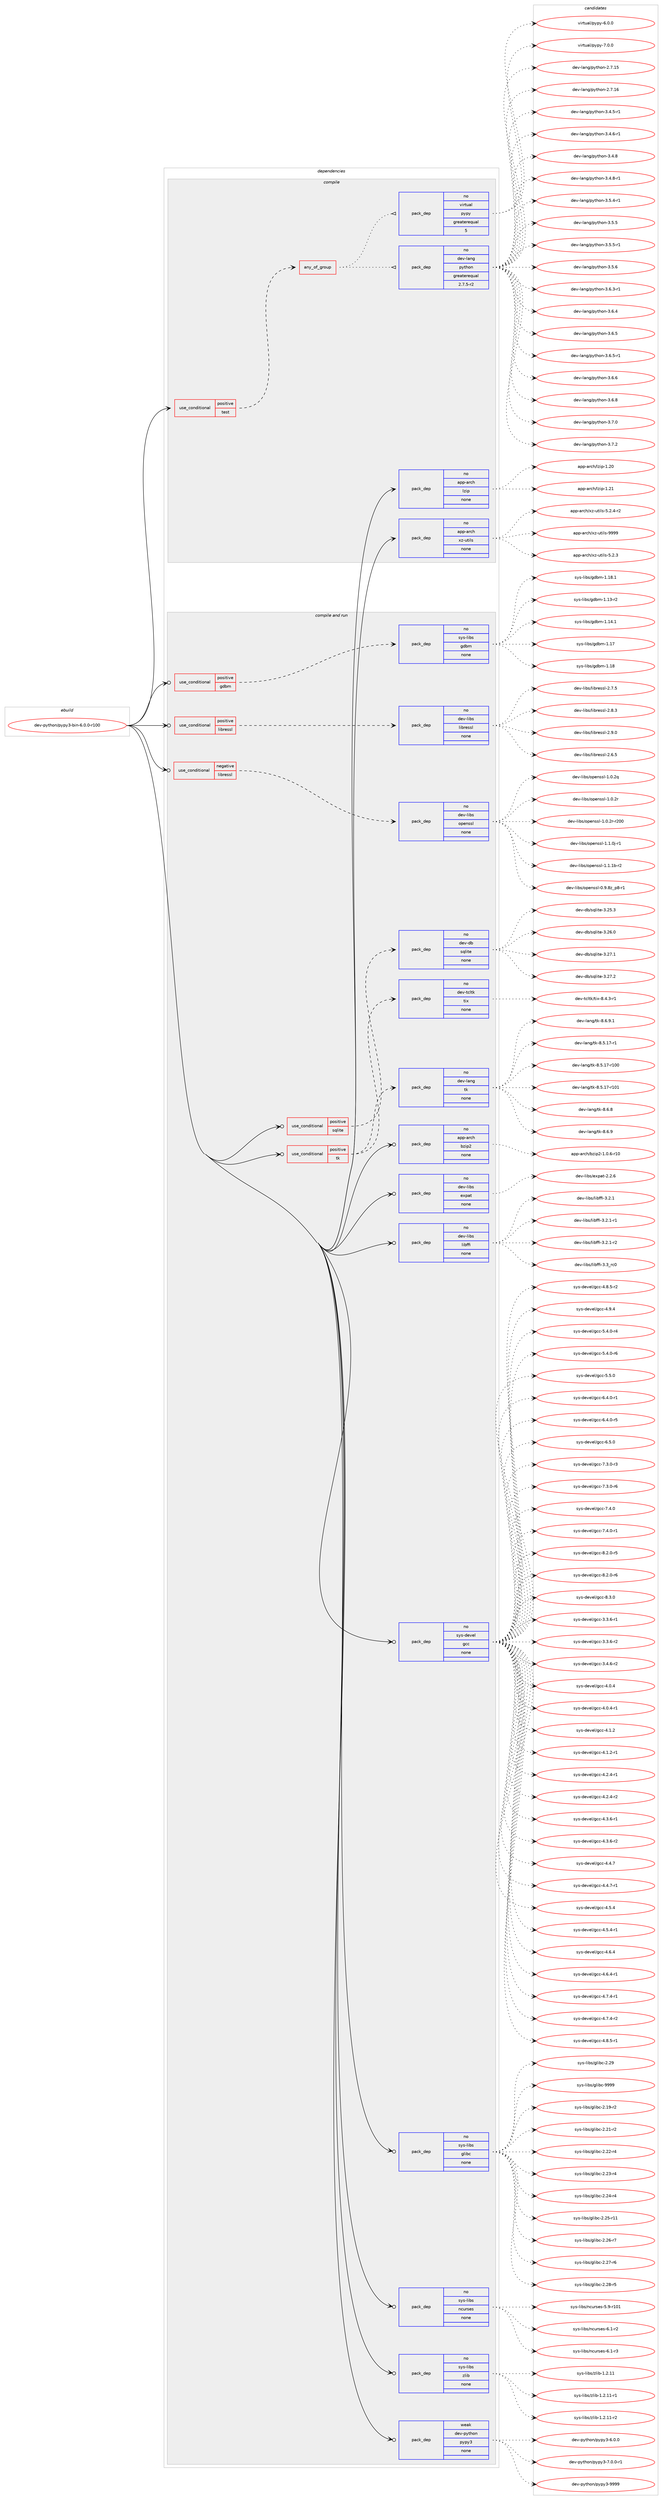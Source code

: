 digraph prolog {

# *************
# Graph options
# *************

newrank=true;
concentrate=true;
compound=true;
graph [rankdir=LR,fontname=Helvetica,fontsize=10,ranksep=1.5];#, ranksep=2.5, nodesep=0.2];
edge  [arrowhead=vee];
node  [fontname=Helvetica,fontsize=10];

# **********
# The ebuild
# **********

subgraph cluster_leftcol {
color=gray;
rank=same;
label=<<i>ebuild</i>>;
id [label="dev-python/pypy3-bin-6.0.0-r100", color=red, width=4, href="../dev-python/pypy3-bin-6.0.0-r100.svg"];
}

# ****************
# The dependencies
# ****************

subgraph cluster_midcol {
color=gray;
label=<<i>dependencies</i>>;
subgraph cluster_compile {
fillcolor="#eeeeee";
style=filled;
label=<<i>compile</i>>;
subgraph cond381607 {
dependency1431725 [label=<<TABLE BORDER="0" CELLBORDER="1" CELLSPACING="0" CELLPADDING="4"><TR><TD ROWSPAN="3" CELLPADDING="10">use_conditional</TD></TR><TR><TD>positive</TD></TR><TR><TD>test</TD></TR></TABLE>>, shape=none, color=red];
subgraph any22750 {
dependency1431726 [label=<<TABLE BORDER="0" CELLBORDER="1" CELLSPACING="0" CELLPADDING="4"><TR><TD CELLPADDING="10">any_of_group</TD></TR></TABLE>>, shape=none, color=red];subgraph pack1026781 {
dependency1431727 [label=<<TABLE BORDER="0" CELLBORDER="1" CELLSPACING="0" CELLPADDING="4" WIDTH="220"><TR><TD ROWSPAN="6" CELLPADDING="30">pack_dep</TD></TR><TR><TD WIDTH="110">no</TD></TR><TR><TD>dev-lang</TD></TR><TR><TD>python</TD></TR><TR><TD>greaterequal</TD></TR><TR><TD>2.7.5-r2</TD></TR></TABLE>>, shape=none, color=blue];
}
dependency1431726:e -> dependency1431727:w [weight=20,style="dotted",arrowhead="oinv"];
subgraph pack1026782 {
dependency1431728 [label=<<TABLE BORDER="0" CELLBORDER="1" CELLSPACING="0" CELLPADDING="4" WIDTH="220"><TR><TD ROWSPAN="6" CELLPADDING="30">pack_dep</TD></TR><TR><TD WIDTH="110">no</TD></TR><TR><TD>virtual</TD></TR><TR><TD>pypy</TD></TR><TR><TD>greaterequal</TD></TR><TR><TD>5</TD></TR></TABLE>>, shape=none, color=blue];
}
dependency1431726:e -> dependency1431728:w [weight=20,style="dotted",arrowhead="oinv"];
}
dependency1431725:e -> dependency1431726:w [weight=20,style="dashed",arrowhead="vee"];
}
id:e -> dependency1431725:w [weight=20,style="solid",arrowhead="vee"];
subgraph pack1026783 {
dependency1431729 [label=<<TABLE BORDER="0" CELLBORDER="1" CELLSPACING="0" CELLPADDING="4" WIDTH="220"><TR><TD ROWSPAN="6" CELLPADDING="30">pack_dep</TD></TR><TR><TD WIDTH="110">no</TD></TR><TR><TD>app-arch</TD></TR><TR><TD>lzip</TD></TR><TR><TD>none</TD></TR><TR><TD></TD></TR></TABLE>>, shape=none, color=blue];
}
id:e -> dependency1431729:w [weight=20,style="solid",arrowhead="vee"];
subgraph pack1026784 {
dependency1431730 [label=<<TABLE BORDER="0" CELLBORDER="1" CELLSPACING="0" CELLPADDING="4" WIDTH="220"><TR><TD ROWSPAN="6" CELLPADDING="30">pack_dep</TD></TR><TR><TD WIDTH="110">no</TD></TR><TR><TD>app-arch</TD></TR><TR><TD>xz-utils</TD></TR><TR><TD>none</TD></TR><TR><TD></TD></TR></TABLE>>, shape=none, color=blue];
}
id:e -> dependency1431730:w [weight=20,style="solid",arrowhead="vee"];
}
subgraph cluster_compileandrun {
fillcolor="#eeeeee";
style=filled;
label=<<i>compile and run</i>>;
subgraph cond381608 {
dependency1431731 [label=<<TABLE BORDER="0" CELLBORDER="1" CELLSPACING="0" CELLPADDING="4"><TR><TD ROWSPAN="3" CELLPADDING="10">use_conditional</TD></TR><TR><TD>negative</TD></TR><TR><TD>libressl</TD></TR></TABLE>>, shape=none, color=red];
subgraph pack1026785 {
dependency1431732 [label=<<TABLE BORDER="0" CELLBORDER="1" CELLSPACING="0" CELLPADDING="4" WIDTH="220"><TR><TD ROWSPAN="6" CELLPADDING="30">pack_dep</TD></TR><TR><TD WIDTH="110">no</TD></TR><TR><TD>dev-libs</TD></TR><TR><TD>openssl</TD></TR><TR><TD>none</TD></TR><TR><TD></TD></TR></TABLE>>, shape=none, color=blue];
}
dependency1431731:e -> dependency1431732:w [weight=20,style="dashed",arrowhead="vee"];
}
id:e -> dependency1431731:w [weight=20,style="solid",arrowhead="odotvee"];
subgraph cond381609 {
dependency1431733 [label=<<TABLE BORDER="0" CELLBORDER="1" CELLSPACING="0" CELLPADDING="4"><TR><TD ROWSPAN="3" CELLPADDING="10">use_conditional</TD></TR><TR><TD>positive</TD></TR><TR><TD>gdbm</TD></TR></TABLE>>, shape=none, color=red];
subgraph pack1026786 {
dependency1431734 [label=<<TABLE BORDER="0" CELLBORDER="1" CELLSPACING="0" CELLPADDING="4" WIDTH="220"><TR><TD ROWSPAN="6" CELLPADDING="30">pack_dep</TD></TR><TR><TD WIDTH="110">no</TD></TR><TR><TD>sys-libs</TD></TR><TR><TD>gdbm</TD></TR><TR><TD>none</TD></TR><TR><TD></TD></TR></TABLE>>, shape=none, color=blue];
}
dependency1431733:e -> dependency1431734:w [weight=20,style="dashed",arrowhead="vee"];
}
id:e -> dependency1431733:w [weight=20,style="solid",arrowhead="odotvee"];
subgraph cond381610 {
dependency1431735 [label=<<TABLE BORDER="0" CELLBORDER="1" CELLSPACING="0" CELLPADDING="4"><TR><TD ROWSPAN="3" CELLPADDING="10">use_conditional</TD></TR><TR><TD>positive</TD></TR><TR><TD>libressl</TD></TR></TABLE>>, shape=none, color=red];
subgraph pack1026787 {
dependency1431736 [label=<<TABLE BORDER="0" CELLBORDER="1" CELLSPACING="0" CELLPADDING="4" WIDTH="220"><TR><TD ROWSPAN="6" CELLPADDING="30">pack_dep</TD></TR><TR><TD WIDTH="110">no</TD></TR><TR><TD>dev-libs</TD></TR><TR><TD>libressl</TD></TR><TR><TD>none</TD></TR><TR><TD></TD></TR></TABLE>>, shape=none, color=blue];
}
dependency1431735:e -> dependency1431736:w [weight=20,style="dashed",arrowhead="vee"];
}
id:e -> dependency1431735:w [weight=20,style="solid",arrowhead="odotvee"];
subgraph cond381611 {
dependency1431737 [label=<<TABLE BORDER="0" CELLBORDER="1" CELLSPACING="0" CELLPADDING="4"><TR><TD ROWSPAN="3" CELLPADDING="10">use_conditional</TD></TR><TR><TD>positive</TD></TR><TR><TD>sqlite</TD></TR></TABLE>>, shape=none, color=red];
subgraph pack1026788 {
dependency1431738 [label=<<TABLE BORDER="0" CELLBORDER="1" CELLSPACING="0" CELLPADDING="4" WIDTH="220"><TR><TD ROWSPAN="6" CELLPADDING="30">pack_dep</TD></TR><TR><TD WIDTH="110">no</TD></TR><TR><TD>dev-db</TD></TR><TR><TD>sqlite</TD></TR><TR><TD>none</TD></TR><TR><TD></TD></TR></TABLE>>, shape=none, color=blue];
}
dependency1431737:e -> dependency1431738:w [weight=20,style="dashed",arrowhead="vee"];
}
id:e -> dependency1431737:w [weight=20,style="solid",arrowhead="odotvee"];
subgraph cond381612 {
dependency1431739 [label=<<TABLE BORDER="0" CELLBORDER="1" CELLSPACING="0" CELLPADDING="4"><TR><TD ROWSPAN="3" CELLPADDING="10">use_conditional</TD></TR><TR><TD>positive</TD></TR><TR><TD>tk</TD></TR></TABLE>>, shape=none, color=red];
subgraph pack1026789 {
dependency1431740 [label=<<TABLE BORDER="0" CELLBORDER="1" CELLSPACING="0" CELLPADDING="4" WIDTH="220"><TR><TD ROWSPAN="6" CELLPADDING="30">pack_dep</TD></TR><TR><TD WIDTH="110">no</TD></TR><TR><TD>dev-lang</TD></TR><TR><TD>tk</TD></TR><TR><TD>none</TD></TR><TR><TD></TD></TR></TABLE>>, shape=none, color=blue];
}
dependency1431739:e -> dependency1431740:w [weight=20,style="dashed",arrowhead="vee"];
subgraph pack1026790 {
dependency1431741 [label=<<TABLE BORDER="0" CELLBORDER="1" CELLSPACING="0" CELLPADDING="4" WIDTH="220"><TR><TD ROWSPAN="6" CELLPADDING="30">pack_dep</TD></TR><TR><TD WIDTH="110">no</TD></TR><TR><TD>dev-tcltk</TD></TR><TR><TD>tix</TD></TR><TR><TD>none</TD></TR><TR><TD></TD></TR></TABLE>>, shape=none, color=blue];
}
dependency1431739:e -> dependency1431741:w [weight=20,style="dashed",arrowhead="vee"];
}
id:e -> dependency1431739:w [weight=20,style="solid",arrowhead="odotvee"];
subgraph pack1026791 {
dependency1431742 [label=<<TABLE BORDER="0" CELLBORDER="1" CELLSPACING="0" CELLPADDING="4" WIDTH="220"><TR><TD ROWSPAN="6" CELLPADDING="30">pack_dep</TD></TR><TR><TD WIDTH="110">no</TD></TR><TR><TD>app-arch</TD></TR><TR><TD>bzip2</TD></TR><TR><TD>none</TD></TR><TR><TD></TD></TR></TABLE>>, shape=none, color=blue];
}
id:e -> dependency1431742:w [weight=20,style="solid",arrowhead="odotvee"];
subgraph pack1026792 {
dependency1431743 [label=<<TABLE BORDER="0" CELLBORDER="1" CELLSPACING="0" CELLPADDING="4" WIDTH="220"><TR><TD ROWSPAN="6" CELLPADDING="30">pack_dep</TD></TR><TR><TD WIDTH="110">no</TD></TR><TR><TD>dev-libs</TD></TR><TR><TD>expat</TD></TR><TR><TD>none</TD></TR><TR><TD></TD></TR></TABLE>>, shape=none, color=blue];
}
id:e -> dependency1431743:w [weight=20,style="solid",arrowhead="odotvee"];
subgraph pack1026793 {
dependency1431744 [label=<<TABLE BORDER="0" CELLBORDER="1" CELLSPACING="0" CELLPADDING="4" WIDTH="220"><TR><TD ROWSPAN="6" CELLPADDING="30">pack_dep</TD></TR><TR><TD WIDTH="110">no</TD></TR><TR><TD>dev-libs</TD></TR><TR><TD>libffi</TD></TR><TR><TD>none</TD></TR><TR><TD></TD></TR></TABLE>>, shape=none, color=blue];
}
id:e -> dependency1431744:w [weight=20,style="solid",arrowhead="odotvee"];
subgraph pack1026794 {
dependency1431745 [label=<<TABLE BORDER="0" CELLBORDER="1" CELLSPACING="0" CELLPADDING="4" WIDTH="220"><TR><TD ROWSPAN="6" CELLPADDING="30">pack_dep</TD></TR><TR><TD WIDTH="110">no</TD></TR><TR><TD>sys-devel</TD></TR><TR><TD>gcc</TD></TR><TR><TD>none</TD></TR><TR><TD></TD></TR></TABLE>>, shape=none, color=blue];
}
id:e -> dependency1431745:w [weight=20,style="solid",arrowhead="odotvee"];
subgraph pack1026795 {
dependency1431746 [label=<<TABLE BORDER="0" CELLBORDER="1" CELLSPACING="0" CELLPADDING="4" WIDTH="220"><TR><TD ROWSPAN="6" CELLPADDING="30">pack_dep</TD></TR><TR><TD WIDTH="110">no</TD></TR><TR><TD>sys-libs</TD></TR><TR><TD>glibc</TD></TR><TR><TD>none</TD></TR><TR><TD></TD></TR></TABLE>>, shape=none, color=blue];
}
id:e -> dependency1431746:w [weight=20,style="solid",arrowhead="odotvee"];
subgraph pack1026796 {
dependency1431747 [label=<<TABLE BORDER="0" CELLBORDER="1" CELLSPACING="0" CELLPADDING="4" WIDTH="220"><TR><TD ROWSPAN="6" CELLPADDING="30">pack_dep</TD></TR><TR><TD WIDTH="110">no</TD></TR><TR><TD>sys-libs</TD></TR><TR><TD>ncurses</TD></TR><TR><TD>none</TD></TR><TR><TD></TD></TR></TABLE>>, shape=none, color=blue];
}
id:e -> dependency1431747:w [weight=20,style="solid",arrowhead="odotvee"];
subgraph pack1026797 {
dependency1431748 [label=<<TABLE BORDER="0" CELLBORDER="1" CELLSPACING="0" CELLPADDING="4" WIDTH="220"><TR><TD ROWSPAN="6" CELLPADDING="30">pack_dep</TD></TR><TR><TD WIDTH="110">no</TD></TR><TR><TD>sys-libs</TD></TR><TR><TD>zlib</TD></TR><TR><TD>none</TD></TR><TR><TD></TD></TR></TABLE>>, shape=none, color=blue];
}
id:e -> dependency1431748:w [weight=20,style="solid",arrowhead="odotvee"];
subgraph pack1026798 {
dependency1431749 [label=<<TABLE BORDER="0" CELLBORDER="1" CELLSPACING="0" CELLPADDING="4" WIDTH="220"><TR><TD ROWSPAN="6" CELLPADDING="30">pack_dep</TD></TR><TR><TD WIDTH="110">weak</TD></TR><TR><TD>dev-python</TD></TR><TR><TD>pypy3</TD></TR><TR><TD>none</TD></TR><TR><TD></TD></TR></TABLE>>, shape=none, color=blue];
}
id:e -> dependency1431749:w [weight=20,style="solid",arrowhead="odotvee"];
}
subgraph cluster_run {
fillcolor="#eeeeee";
style=filled;
label=<<i>run</i>>;
}
}

# **************
# The candidates
# **************

subgraph cluster_choices {
rank=same;
color=gray;
label=<<i>candidates</i>>;

subgraph choice1026781 {
color=black;
nodesep=1;
choice10010111845108971101034711212111610411111045504655464953 [label="dev-lang/python-2.7.15", color=red, width=4,href="../dev-lang/python-2.7.15.svg"];
choice10010111845108971101034711212111610411111045504655464954 [label="dev-lang/python-2.7.16", color=red, width=4,href="../dev-lang/python-2.7.16.svg"];
choice1001011184510897110103471121211161041111104551465246534511449 [label="dev-lang/python-3.4.5-r1", color=red, width=4,href="../dev-lang/python-3.4.5-r1.svg"];
choice1001011184510897110103471121211161041111104551465246544511449 [label="dev-lang/python-3.4.6-r1", color=red, width=4,href="../dev-lang/python-3.4.6-r1.svg"];
choice100101118451089711010347112121116104111110455146524656 [label="dev-lang/python-3.4.8", color=red, width=4,href="../dev-lang/python-3.4.8.svg"];
choice1001011184510897110103471121211161041111104551465246564511449 [label="dev-lang/python-3.4.8-r1", color=red, width=4,href="../dev-lang/python-3.4.8-r1.svg"];
choice1001011184510897110103471121211161041111104551465346524511449 [label="dev-lang/python-3.5.4-r1", color=red, width=4,href="../dev-lang/python-3.5.4-r1.svg"];
choice100101118451089711010347112121116104111110455146534653 [label="dev-lang/python-3.5.5", color=red, width=4,href="../dev-lang/python-3.5.5.svg"];
choice1001011184510897110103471121211161041111104551465346534511449 [label="dev-lang/python-3.5.5-r1", color=red, width=4,href="../dev-lang/python-3.5.5-r1.svg"];
choice100101118451089711010347112121116104111110455146534654 [label="dev-lang/python-3.5.6", color=red, width=4,href="../dev-lang/python-3.5.6.svg"];
choice1001011184510897110103471121211161041111104551465446514511449 [label="dev-lang/python-3.6.3-r1", color=red, width=4,href="../dev-lang/python-3.6.3-r1.svg"];
choice100101118451089711010347112121116104111110455146544652 [label="dev-lang/python-3.6.4", color=red, width=4,href="../dev-lang/python-3.6.4.svg"];
choice100101118451089711010347112121116104111110455146544653 [label="dev-lang/python-3.6.5", color=red, width=4,href="../dev-lang/python-3.6.5.svg"];
choice1001011184510897110103471121211161041111104551465446534511449 [label="dev-lang/python-3.6.5-r1", color=red, width=4,href="../dev-lang/python-3.6.5-r1.svg"];
choice100101118451089711010347112121116104111110455146544654 [label="dev-lang/python-3.6.6", color=red, width=4,href="../dev-lang/python-3.6.6.svg"];
choice100101118451089711010347112121116104111110455146544656 [label="dev-lang/python-3.6.8", color=red, width=4,href="../dev-lang/python-3.6.8.svg"];
choice100101118451089711010347112121116104111110455146554648 [label="dev-lang/python-3.7.0", color=red, width=4,href="../dev-lang/python-3.7.0.svg"];
choice100101118451089711010347112121116104111110455146554650 [label="dev-lang/python-3.7.2", color=red, width=4,href="../dev-lang/python-3.7.2.svg"];
dependency1431727:e -> choice10010111845108971101034711212111610411111045504655464953:w [style=dotted,weight="100"];
dependency1431727:e -> choice10010111845108971101034711212111610411111045504655464954:w [style=dotted,weight="100"];
dependency1431727:e -> choice1001011184510897110103471121211161041111104551465246534511449:w [style=dotted,weight="100"];
dependency1431727:e -> choice1001011184510897110103471121211161041111104551465246544511449:w [style=dotted,weight="100"];
dependency1431727:e -> choice100101118451089711010347112121116104111110455146524656:w [style=dotted,weight="100"];
dependency1431727:e -> choice1001011184510897110103471121211161041111104551465246564511449:w [style=dotted,weight="100"];
dependency1431727:e -> choice1001011184510897110103471121211161041111104551465346524511449:w [style=dotted,weight="100"];
dependency1431727:e -> choice100101118451089711010347112121116104111110455146534653:w [style=dotted,weight="100"];
dependency1431727:e -> choice1001011184510897110103471121211161041111104551465346534511449:w [style=dotted,weight="100"];
dependency1431727:e -> choice100101118451089711010347112121116104111110455146534654:w [style=dotted,weight="100"];
dependency1431727:e -> choice1001011184510897110103471121211161041111104551465446514511449:w [style=dotted,weight="100"];
dependency1431727:e -> choice100101118451089711010347112121116104111110455146544652:w [style=dotted,weight="100"];
dependency1431727:e -> choice100101118451089711010347112121116104111110455146544653:w [style=dotted,weight="100"];
dependency1431727:e -> choice1001011184510897110103471121211161041111104551465446534511449:w [style=dotted,weight="100"];
dependency1431727:e -> choice100101118451089711010347112121116104111110455146544654:w [style=dotted,weight="100"];
dependency1431727:e -> choice100101118451089711010347112121116104111110455146544656:w [style=dotted,weight="100"];
dependency1431727:e -> choice100101118451089711010347112121116104111110455146554648:w [style=dotted,weight="100"];
dependency1431727:e -> choice100101118451089711010347112121116104111110455146554650:w [style=dotted,weight="100"];
}
subgraph choice1026782 {
color=black;
nodesep=1;
choice1181051141161179710847112121112121455446484648 [label="virtual/pypy-6.0.0", color=red, width=4,href="../virtual/pypy-6.0.0.svg"];
choice1181051141161179710847112121112121455546484648 [label="virtual/pypy-7.0.0", color=red, width=4,href="../virtual/pypy-7.0.0.svg"];
dependency1431728:e -> choice1181051141161179710847112121112121455446484648:w [style=dotted,weight="100"];
dependency1431728:e -> choice1181051141161179710847112121112121455546484648:w [style=dotted,weight="100"];
}
subgraph choice1026783 {
color=black;
nodesep=1;
choice97112112459711499104471081221051124549465048 [label="app-arch/lzip-1.20", color=red, width=4,href="../app-arch/lzip-1.20.svg"];
choice97112112459711499104471081221051124549465049 [label="app-arch/lzip-1.21", color=red, width=4,href="../app-arch/lzip-1.21.svg"];
dependency1431729:e -> choice97112112459711499104471081221051124549465048:w [style=dotted,weight="100"];
dependency1431729:e -> choice97112112459711499104471081221051124549465049:w [style=dotted,weight="100"];
}
subgraph choice1026784 {
color=black;
nodesep=1;
choice971121124597114991044712012245117116105108115455346504651 [label="app-arch/xz-utils-5.2.3", color=red, width=4,href="../app-arch/xz-utils-5.2.3.svg"];
choice9711211245971149910447120122451171161051081154553465046524511450 [label="app-arch/xz-utils-5.2.4-r2", color=red, width=4,href="../app-arch/xz-utils-5.2.4-r2.svg"];
choice9711211245971149910447120122451171161051081154557575757 [label="app-arch/xz-utils-9999", color=red, width=4,href="../app-arch/xz-utils-9999.svg"];
dependency1431730:e -> choice971121124597114991044712012245117116105108115455346504651:w [style=dotted,weight="100"];
dependency1431730:e -> choice9711211245971149910447120122451171161051081154553465046524511450:w [style=dotted,weight="100"];
dependency1431730:e -> choice9711211245971149910447120122451171161051081154557575757:w [style=dotted,weight="100"];
}
subgraph choice1026785 {
color=black;
nodesep=1;
choice10010111845108105981154711111210111011511510845484657465612295112564511449 [label="dev-libs/openssl-0.9.8z_p8-r1", color=red, width=4,href="../dev-libs/openssl-0.9.8z_p8-r1.svg"];
choice100101118451081059811547111112101110115115108454946484650113 [label="dev-libs/openssl-1.0.2q", color=red, width=4,href="../dev-libs/openssl-1.0.2q.svg"];
choice100101118451081059811547111112101110115115108454946484650114 [label="dev-libs/openssl-1.0.2r", color=red, width=4,href="../dev-libs/openssl-1.0.2r.svg"];
choice10010111845108105981154711111210111011511510845494648465011445114504848 [label="dev-libs/openssl-1.0.2r-r200", color=red, width=4,href="../dev-libs/openssl-1.0.2r-r200.svg"];
choice1001011184510810598115471111121011101151151084549464946481064511449 [label="dev-libs/openssl-1.1.0j-r1", color=red, width=4,href="../dev-libs/openssl-1.1.0j-r1.svg"];
choice100101118451081059811547111112101110115115108454946494649984511450 [label="dev-libs/openssl-1.1.1b-r2", color=red, width=4,href="../dev-libs/openssl-1.1.1b-r2.svg"];
dependency1431732:e -> choice10010111845108105981154711111210111011511510845484657465612295112564511449:w [style=dotted,weight="100"];
dependency1431732:e -> choice100101118451081059811547111112101110115115108454946484650113:w [style=dotted,weight="100"];
dependency1431732:e -> choice100101118451081059811547111112101110115115108454946484650114:w [style=dotted,weight="100"];
dependency1431732:e -> choice10010111845108105981154711111210111011511510845494648465011445114504848:w [style=dotted,weight="100"];
dependency1431732:e -> choice1001011184510810598115471111121011101151151084549464946481064511449:w [style=dotted,weight="100"];
dependency1431732:e -> choice100101118451081059811547111112101110115115108454946494649984511450:w [style=dotted,weight="100"];
}
subgraph choice1026786 {
color=black;
nodesep=1;
choice1151211154510810598115471031009810945494649514511450 [label="sys-libs/gdbm-1.13-r2", color=red, width=4,href="../sys-libs/gdbm-1.13-r2.svg"];
choice1151211154510810598115471031009810945494649524649 [label="sys-libs/gdbm-1.14.1", color=red, width=4,href="../sys-libs/gdbm-1.14.1.svg"];
choice115121115451081059811547103100981094549464955 [label="sys-libs/gdbm-1.17", color=red, width=4,href="../sys-libs/gdbm-1.17.svg"];
choice115121115451081059811547103100981094549464956 [label="sys-libs/gdbm-1.18", color=red, width=4,href="../sys-libs/gdbm-1.18.svg"];
choice1151211154510810598115471031009810945494649564649 [label="sys-libs/gdbm-1.18.1", color=red, width=4,href="../sys-libs/gdbm-1.18.1.svg"];
dependency1431734:e -> choice1151211154510810598115471031009810945494649514511450:w [style=dotted,weight="100"];
dependency1431734:e -> choice1151211154510810598115471031009810945494649524649:w [style=dotted,weight="100"];
dependency1431734:e -> choice115121115451081059811547103100981094549464955:w [style=dotted,weight="100"];
dependency1431734:e -> choice115121115451081059811547103100981094549464956:w [style=dotted,weight="100"];
dependency1431734:e -> choice1151211154510810598115471031009810945494649564649:w [style=dotted,weight="100"];
}
subgraph choice1026787 {
color=black;
nodesep=1;
choice10010111845108105981154710810598114101115115108455046544653 [label="dev-libs/libressl-2.6.5", color=red, width=4,href="../dev-libs/libressl-2.6.5.svg"];
choice10010111845108105981154710810598114101115115108455046554653 [label="dev-libs/libressl-2.7.5", color=red, width=4,href="../dev-libs/libressl-2.7.5.svg"];
choice10010111845108105981154710810598114101115115108455046564651 [label="dev-libs/libressl-2.8.3", color=red, width=4,href="../dev-libs/libressl-2.8.3.svg"];
choice10010111845108105981154710810598114101115115108455046574648 [label="dev-libs/libressl-2.9.0", color=red, width=4,href="../dev-libs/libressl-2.9.0.svg"];
dependency1431736:e -> choice10010111845108105981154710810598114101115115108455046544653:w [style=dotted,weight="100"];
dependency1431736:e -> choice10010111845108105981154710810598114101115115108455046554653:w [style=dotted,weight="100"];
dependency1431736:e -> choice10010111845108105981154710810598114101115115108455046564651:w [style=dotted,weight="100"];
dependency1431736:e -> choice10010111845108105981154710810598114101115115108455046574648:w [style=dotted,weight="100"];
}
subgraph choice1026788 {
color=black;
nodesep=1;
choice10010111845100984711511310810511610145514650534651 [label="dev-db/sqlite-3.25.3", color=red, width=4,href="../dev-db/sqlite-3.25.3.svg"];
choice10010111845100984711511310810511610145514650544648 [label="dev-db/sqlite-3.26.0", color=red, width=4,href="../dev-db/sqlite-3.26.0.svg"];
choice10010111845100984711511310810511610145514650554649 [label="dev-db/sqlite-3.27.1", color=red, width=4,href="../dev-db/sqlite-3.27.1.svg"];
choice10010111845100984711511310810511610145514650554650 [label="dev-db/sqlite-3.27.2", color=red, width=4,href="../dev-db/sqlite-3.27.2.svg"];
dependency1431738:e -> choice10010111845100984711511310810511610145514650534651:w [style=dotted,weight="100"];
dependency1431738:e -> choice10010111845100984711511310810511610145514650544648:w [style=dotted,weight="100"];
dependency1431738:e -> choice10010111845100984711511310810511610145514650554649:w [style=dotted,weight="100"];
dependency1431738:e -> choice10010111845100984711511310810511610145514650554650:w [style=dotted,weight="100"];
}
subgraph choice1026789 {
color=black;
nodesep=1;
choice100101118451089711010347116107455646534649554511449 [label="dev-lang/tk-8.5.17-r1", color=red, width=4,href="../dev-lang/tk-8.5.17-r1.svg"];
choice1001011184510897110103471161074556465346495545114494848 [label="dev-lang/tk-8.5.17-r100", color=red, width=4,href="../dev-lang/tk-8.5.17-r100.svg"];
choice1001011184510897110103471161074556465346495545114494849 [label="dev-lang/tk-8.5.17-r101", color=red, width=4,href="../dev-lang/tk-8.5.17-r101.svg"];
choice100101118451089711010347116107455646544656 [label="dev-lang/tk-8.6.8", color=red, width=4,href="../dev-lang/tk-8.6.8.svg"];
choice100101118451089711010347116107455646544657 [label="dev-lang/tk-8.6.9", color=red, width=4,href="../dev-lang/tk-8.6.9.svg"];
choice1001011184510897110103471161074556465446574649 [label="dev-lang/tk-8.6.9.1", color=red, width=4,href="../dev-lang/tk-8.6.9.1.svg"];
dependency1431740:e -> choice100101118451089711010347116107455646534649554511449:w [style=dotted,weight="100"];
dependency1431740:e -> choice1001011184510897110103471161074556465346495545114494848:w [style=dotted,weight="100"];
dependency1431740:e -> choice1001011184510897110103471161074556465346495545114494849:w [style=dotted,weight="100"];
dependency1431740:e -> choice100101118451089711010347116107455646544656:w [style=dotted,weight="100"];
dependency1431740:e -> choice100101118451089711010347116107455646544657:w [style=dotted,weight="100"];
dependency1431740:e -> choice1001011184510897110103471161074556465446574649:w [style=dotted,weight="100"];
}
subgraph choice1026790 {
color=black;
nodesep=1;
choice1001011184511699108116107471161051204556465246514511449 [label="dev-tcltk/tix-8.4.3-r1", color=red, width=4,href="../dev-tcltk/tix-8.4.3-r1.svg"];
dependency1431741:e -> choice1001011184511699108116107471161051204556465246514511449:w [style=dotted,weight="100"];
}
subgraph choice1026791 {
color=black;
nodesep=1;
choice97112112459711499104479812210511250454946484654451144948 [label="app-arch/bzip2-1.0.6-r10", color=red, width=4,href="../app-arch/bzip2-1.0.6-r10.svg"];
dependency1431742:e -> choice97112112459711499104479812210511250454946484654451144948:w [style=dotted,weight="100"];
}
subgraph choice1026792 {
color=black;
nodesep=1;
choice10010111845108105981154710112011297116455046504654 [label="dev-libs/expat-2.2.6", color=red, width=4,href="../dev-libs/expat-2.2.6.svg"];
dependency1431743:e -> choice10010111845108105981154710112011297116455046504654:w [style=dotted,weight="100"];
}
subgraph choice1026793 {
color=black;
nodesep=1;
choice10010111845108105981154710810598102102105455146504649 [label="dev-libs/libffi-3.2.1", color=red, width=4,href="../dev-libs/libffi-3.2.1.svg"];
choice100101118451081059811547108105981021021054551465046494511449 [label="dev-libs/libffi-3.2.1-r1", color=red, width=4,href="../dev-libs/libffi-3.2.1-r1.svg"];
choice100101118451081059811547108105981021021054551465046494511450 [label="dev-libs/libffi-3.2.1-r2", color=red, width=4,href="../dev-libs/libffi-3.2.1-r2.svg"];
choice1001011184510810598115471081059810210210545514651951149948 [label="dev-libs/libffi-3.3_rc0", color=red, width=4,href="../dev-libs/libffi-3.3_rc0.svg"];
dependency1431744:e -> choice10010111845108105981154710810598102102105455146504649:w [style=dotted,weight="100"];
dependency1431744:e -> choice100101118451081059811547108105981021021054551465046494511449:w [style=dotted,weight="100"];
dependency1431744:e -> choice100101118451081059811547108105981021021054551465046494511450:w [style=dotted,weight="100"];
dependency1431744:e -> choice1001011184510810598115471081059810210210545514651951149948:w [style=dotted,weight="100"];
}
subgraph choice1026794 {
color=black;
nodesep=1;
choice115121115451001011181011084710399994551465146544511449 [label="sys-devel/gcc-3.3.6-r1", color=red, width=4,href="../sys-devel/gcc-3.3.6-r1.svg"];
choice115121115451001011181011084710399994551465146544511450 [label="sys-devel/gcc-3.3.6-r2", color=red, width=4,href="../sys-devel/gcc-3.3.6-r2.svg"];
choice115121115451001011181011084710399994551465246544511450 [label="sys-devel/gcc-3.4.6-r2", color=red, width=4,href="../sys-devel/gcc-3.4.6-r2.svg"];
choice11512111545100101118101108471039999455246484652 [label="sys-devel/gcc-4.0.4", color=red, width=4,href="../sys-devel/gcc-4.0.4.svg"];
choice115121115451001011181011084710399994552464846524511449 [label="sys-devel/gcc-4.0.4-r1", color=red, width=4,href="../sys-devel/gcc-4.0.4-r1.svg"];
choice11512111545100101118101108471039999455246494650 [label="sys-devel/gcc-4.1.2", color=red, width=4,href="../sys-devel/gcc-4.1.2.svg"];
choice115121115451001011181011084710399994552464946504511449 [label="sys-devel/gcc-4.1.2-r1", color=red, width=4,href="../sys-devel/gcc-4.1.2-r1.svg"];
choice115121115451001011181011084710399994552465046524511449 [label="sys-devel/gcc-4.2.4-r1", color=red, width=4,href="../sys-devel/gcc-4.2.4-r1.svg"];
choice115121115451001011181011084710399994552465046524511450 [label="sys-devel/gcc-4.2.4-r2", color=red, width=4,href="../sys-devel/gcc-4.2.4-r2.svg"];
choice115121115451001011181011084710399994552465146544511449 [label="sys-devel/gcc-4.3.6-r1", color=red, width=4,href="../sys-devel/gcc-4.3.6-r1.svg"];
choice115121115451001011181011084710399994552465146544511450 [label="sys-devel/gcc-4.3.6-r2", color=red, width=4,href="../sys-devel/gcc-4.3.6-r2.svg"];
choice11512111545100101118101108471039999455246524655 [label="sys-devel/gcc-4.4.7", color=red, width=4,href="../sys-devel/gcc-4.4.7.svg"];
choice115121115451001011181011084710399994552465246554511449 [label="sys-devel/gcc-4.4.7-r1", color=red, width=4,href="../sys-devel/gcc-4.4.7-r1.svg"];
choice11512111545100101118101108471039999455246534652 [label="sys-devel/gcc-4.5.4", color=red, width=4,href="../sys-devel/gcc-4.5.4.svg"];
choice115121115451001011181011084710399994552465346524511449 [label="sys-devel/gcc-4.5.4-r1", color=red, width=4,href="../sys-devel/gcc-4.5.4-r1.svg"];
choice11512111545100101118101108471039999455246544652 [label="sys-devel/gcc-4.6.4", color=red, width=4,href="../sys-devel/gcc-4.6.4.svg"];
choice115121115451001011181011084710399994552465446524511449 [label="sys-devel/gcc-4.6.4-r1", color=red, width=4,href="../sys-devel/gcc-4.6.4-r1.svg"];
choice115121115451001011181011084710399994552465546524511449 [label="sys-devel/gcc-4.7.4-r1", color=red, width=4,href="../sys-devel/gcc-4.7.4-r1.svg"];
choice115121115451001011181011084710399994552465546524511450 [label="sys-devel/gcc-4.7.4-r2", color=red, width=4,href="../sys-devel/gcc-4.7.4-r2.svg"];
choice115121115451001011181011084710399994552465646534511449 [label="sys-devel/gcc-4.8.5-r1", color=red, width=4,href="../sys-devel/gcc-4.8.5-r1.svg"];
choice115121115451001011181011084710399994552465646534511450 [label="sys-devel/gcc-4.8.5-r2", color=red, width=4,href="../sys-devel/gcc-4.8.5-r2.svg"];
choice11512111545100101118101108471039999455246574652 [label="sys-devel/gcc-4.9.4", color=red, width=4,href="../sys-devel/gcc-4.9.4.svg"];
choice115121115451001011181011084710399994553465246484511452 [label="sys-devel/gcc-5.4.0-r4", color=red, width=4,href="../sys-devel/gcc-5.4.0-r4.svg"];
choice115121115451001011181011084710399994553465246484511454 [label="sys-devel/gcc-5.4.0-r6", color=red, width=4,href="../sys-devel/gcc-5.4.0-r6.svg"];
choice11512111545100101118101108471039999455346534648 [label="sys-devel/gcc-5.5.0", color=red, width=4,href="../sys-devel/gcc-5.5.0.svg"];
choice115121115451001011181011084710399994554465246484511449 [label="sys-devel/gcc-6.4.0-r1", color=red, width=4,href="../sys-devel/gcc-6.4.0-r1.svg"];
choice115121115451001011181011084710399994554465246484511453 [label="sys-devel/gcc-6.4.0-r5", color=red, width=4,href="../sys-devel/gcc-6.4.0-r5.svg"];
choice11512111545100101118101108471039999455446534648 [label="sys-devel/gcc-6.5.0", color=red, width=4,href="../sys-devel/gcc-6.5.0.svg"];
choice115121115451001011181011084710399994555465146484511451 [label="sys-devel/gcc-7.3.0-r3", color=red, width=4,href="../sys-devel/gcc-7.3.0-r3.svg"];
choice115121115451001011181011084710399994555465146484511454 [label="sys-devel/gcc-7.3.0-r6", color=red, width=4,href="../sys-devel/gcc-7.3.0-r6.svg"];
choice11512111545100101118101108471039999455546524648 [label="sys-devel/gcc-7.4.0", color=red, width=4,href="../sys-devel/gcc-7.4.0.svg"];
choice115121115451001011181011084710399994555465246484511449 [label="sys-devel/gcc-7.4.0-r1", color=red, width=4,href="../sys-devel/gcc-7.4.0-r1.svg"];
choice115121115451001011181011084710399994556465046484511453 [label="sys-devel/gcc-8.2.0-r5", color=red, width=4,href="../sys-devel/gcc-8.2.0-r5.svg"];
choice115121115451001011181011084710399994556465046484511454 [label="sys-devel/gcc-8.2.0-r6", color=red, width=4,href="../sys-devel/gcc-8.2.0-r6.svg"];
choice11512111545100101118101108471039999455646514648 [label="sys-devel/gcc-8.3.0", color=red, width=4,href="../sys-devel/gcc-8.3.0.svg"];
dependency1431745:e -> choice115121115451001011181011084710399994551465146544511449:w [style=dotted,weight="100"];
dependency1431745:e -> choice115121115451001011181011084710399994551465146544511450:w [style=dotted,weight="100"];
dependency1431745:e -> choice115121115451001011181011084710399994551465246544511450:w [style=dotted,weight="100"];
dependency1431745:e -> choice11512111545100101118101108471039999455246484652:w [style=dotted,weight="100"];
dependency1431745:e -> choice115121115451001011181011084710399994552464846524511449:w [style=dotted,weight="100"];
dependency1431745:e -> choice11512111545100101118101108471039999455246494650:w [style=dotted,weight="100"];
dependency1431745:e -> choice115121115451001011181011084710399994552464946504511449:w [style=dotted,weight="100"];
dependency1431745:e -> choice115121115451001011181011084710399994552465046524511449:w [style=dotted,weight="100"];
dependency1431745:e -> choice115121115451001011181011084710399994552465046524511450:w [style=dotted,weight="100"];
dependency1431745:e -> choice115121115451001011181011084710399994552465146544511449:w [style=dotted,weight="100"];
dependency1431745:e -> choice115121115451001011181011084710399994552465146544511450:w [style=dotted,weight="100"];
dependency1431745:e -> choice11512111545100101118101108471039999455246524655:w [style=dotted,weight="100"];
dependency1431745:e -> choice115121115451001011181011084710399994552465246554511449:w [style=dotted,weight="100"];
dependency1431745:e -> choice11512111545100101118101108471039999455246534652:w [style=dotted,weight="100"];
dependency1431745:e -> choice115121115451001011181011084710399994552465346524511449:w [style=dotted,weight="100"];
dependency1431745:e -> choice11512111545100101118101108471039999455246544652:w [style=dotted,weight="100"];
dependency1431745:e -> choice115121115451001011181011084710399994552465446524511449:w [style=dotted,weight="100"];
dependency1431745:e -> choice115121115451001011181011084710399994552465546524511449:w [style=dotted,weight="100"];
dependency1431745:e -> choice115121115451001011181011084710399994552465546524511450:w [style=dotted,weight="100"];
dependency1431745:e -> choice115121115451001011181011084710399994552465646534511449:w [style=dotted,weight="100"];
dependency1431745:e -> choice115121115451001011181011084710399994552465646534511450:w [style=dotted,weight="100"];
dependency1431745:e -> choice11512111545100101118101108471039999455246574652:w [style=dotted,weight="100"];
dependency1431745:e -> choice115121115451001011181011084710399994553465246484511452:w [style=dotted,weight="100"];
dependency1431745:e -> choice115121115451001011181011084710399994553465246484511454:w [style=dotted,weight="100"];
dependency1431745:e -> choice11512111545100101118101108471039999455346534648:w [style=dotted,weight="100"];
dependency1431745:e -> choice115121115451001011181011084710399994554465246484511449:w [style=dotted,weight="100"];
dependency1431745:e -> choice115121115451001011181011084710399994554465246484511453:w [style=dotted,weight="100"];
dependency1431745:e -> choice11512111545100101118101108471039999455446534648:w [style=dotted,weight="100"];
dependency1431745:e -> choice115121115451001011181011084710399994555465146484511451:w [style=dotted,weight="100"];
dependency1431745:e -> choice115121115451001011181011084710399994555465146484511454:w [style=dotted,weight="100"];
dependency1431745:e -> choice11512111545100101118101108471039999455546524648:w [style=dotted,weight="100"];
dependency1431745:e -> choice115121115451001011181011084710399994555465246484511449:w [style=dotted,weight="100"];
dependency1431745:e -> choice115121115451001011181011084710399994556465046484511453:w [style=dotted,weight="100"];
dependency1431745:e -> choice115121115451001011181011084710399994556465046484511454:w [style=dotted,weight="100"];
dependency1431745:e -> choice11512111545100101118101108471039999455646514648:w [style=dotted,weight="100"];
}
subgraph choice1026795 {
color=black;
nodesep=1;
choice115121115451081059811547103108105989945504649574511450 [label="sys-libs/glibc-2.19-r2", color=red, width=4,href="../sys-libs/glibc-2.19-r2.svg"];
choice115121115451081059811547103108105989945504650494511450 [label="sys-libs/glibc-2.21-r2", color=red, width=4,href="../sys-libs/glibc-2.21-r2.svg"];
choice115121115451081059811547103108105989945504650504511452 [label="sys-libs/glibc-2.22-r4", color=red, width=4,href="../sys-libs/glibc-2.22-r4.svg"];
choice115121115451081059811547103108105989945504650514511452 [label="sys-libs/glibc-2.23-r4", color=red, width=4,href="../sys-libs/glibc-2.23-r4.svg"];
choice115121115451081059811547103108105989945504650524511452 [label="sys-libs/glibc-2.24-r4", color=red, width=4,href="../sys-libs/glibc-2.24-r4.svg"];
choice11512111545108105981154710310810598994550465053451144949 [label="sys-libs/glibc-2.25-r11", color=red, width=4,href="../sys-libs/glibc-2.25-r11.svg"];
choice115121115451081059811547103108105989945504650544511455 [label="sys-libs/glibc-2.26-r7", color=red, width=4,href="../sys-libs/glibc-2.26-r7.svg"];
choice115121115451081059811547103108105989945504650554511454 [label="sys-libs/glibc-2.27-r6", color=red, width=4,href="../sys-libs/glibc-2.27-r6.svg"];
choice115121115451081059811547103108105989945504650564511453 [label="sys-libs/glibc-2.28-r5", color=red, width=4,href="../sys-libs/glibc-2.28-r5.svg"];
choice11512111545108105981154710310810598994550465057 [label="sys-libs/glibc-2.29", color=red, width=4,href="../sys-libs/glibc-2.29.svg"];
choice11512111545108105981154710310810598994557575757 [label="sys-libs/glibc-9999", color=red, width=4,href="../sys-libs/glibc-9999.svg"];
dependency1431746:e -> choice115121115451081059811547103108105989945504649574511450:w [style=dotted,weight="100"];
dependency1431746:e -> choice115121115451081059811547103108105989945504650494511450:w [style=dotted,weight="100"];
dependency1431746:e -> choice115121115451081059811547103108105989945504650504511452:w [style=dotted,weight="100"];
dependency1431746:e -> choice115121115451081059811547103108105989945504650514511452:w [style=dotted,weight="100"];
dependency1431746:e -> choice115121115451081059811547103108105989945504650524511452:w [style=dotted,weight="100"];
dependency1431746:e -> choice11512111545108105981154710310810598994550465053451144949:w [style=dotted,weight="100"];
dependency1431746:e -> choice115121115451081059811547103108105989945504650544511455:w [style=dotted,weight="100"];
dependency1431746:e -> choice115121115451081059811547103108105989945504650554511454:w [style=dotted,weight="100"];
dependency1431746:e -> choice115121115451081059811547103108105989945504650564511453:w [style=dotted,weight="100"];
dependency1431746:e -> choice11512111545108105981154710310810598994550465057:w [style=dotted,weight="100"];
dependency1431746:e -> choice11512111545108105981154710310810598994557575757:w [style=dotted,weight="100"];
}
subgraph choice1026796 {
color=black;
nodesep=1;
choice115121115451081059811547110991171141151011154553465745114494849 [label="sys-libs/ncurses-5.9-r101", color=red, width=4,href="../sys-libs/ncurses-5.9-r101.svg"];
choice11512111545108105981154711099117114115101115455446494511450 [label="sys-libs/ncurses-6.1-r2", color=red, width=4,href="../sys-libs/ncurses-6.1-r2.svg"];
choice11512111545108105981154711099117114115101115455446494511451 [label="sys-libs/ncurses-6.1-r3", color=red, width=4,href="../sys-libs/ncurses-6.1-r3.svg"];
dependency1431747:e -> choice115121115451081059811547110991171141151011154553465745114494849:w [style=dotted,weight="100"];
dependency1431747:e -> choice11512111545108105981154711099117114115101115455446494511450:w [style=dotted,weight="100"];
dependency1431747:e -> choice11512111545108105981154711099117114115101115455446494511451:w [style=dotted,weight="100"];
}
subgraph choice1026797 {
color=black;
nodesep=1;
choice1151211154510810598115471221081059845494650464949 [label="sys-libs/zlib-1.2.11", color=red, width=4,href="../sys-libs/zlib-1.2.11.svg"];
choice11512111545108105981154712210810598454946504649494511449 [label="sys-libs/zlib-1.2.11-r1", color=red, width=4,href="../sys-libs/zlib-1.2.11-r1.svg"];
choice11512111545108105981154712210810598454946504649494511450 [label="sys-libs/zlib-1.2.11-r2", color=red, width=4,href="../sys-libs/zlib-1.2.11-r2.svg"];
dependency1431748:e -> choice1151211154510810598115471221081059845494650464949:w [style=dotted,weight="100"];
dependency1431748:e -> choice11512111545108105981154712210810598454946504649494511449:w [style=dotted,weight="100"];
dependency1431748:e -> choice11512111545108105981154712210810598454946504649494511450:w [style=dotted,weight="100"];
}
subgraph choice1026798 {
color=black;
nodesep=1;
choice100101118451121211161041111104711212111212151455446484648 [label="dev-python/pypy3-6.0.0", color=red, width=4,href="../dev-python/pypy3-6.0.0.svg"];
choice1001011184511212111610411111047112121112121514555464846484511449 [label="dev-python/pypy3-7.0.0-r1", color=red, width=4,href="../dev-python/pypy3-7.0.0-r1.svg"];
choice1001011184511212111610411111047112121112121514557575757 [label="dev-python/pypy3-9999", color=red, width=4,href="../dev-python/pypy3-9999.svg"];
dependency1431749:e -> choice100101118451121211161041111104711212111212151455446484648:w [style=dotted,weight="100"];
dependency1431749:e -> choice1001011184511212111610411111047112121112121514555464846484511449:w [style=dotted,weight="100"];
dependency1431749:e -> choice1001011184511212111610411111047112121112121514557575757:w [style=dotted,weight="100"];
}
}

}
